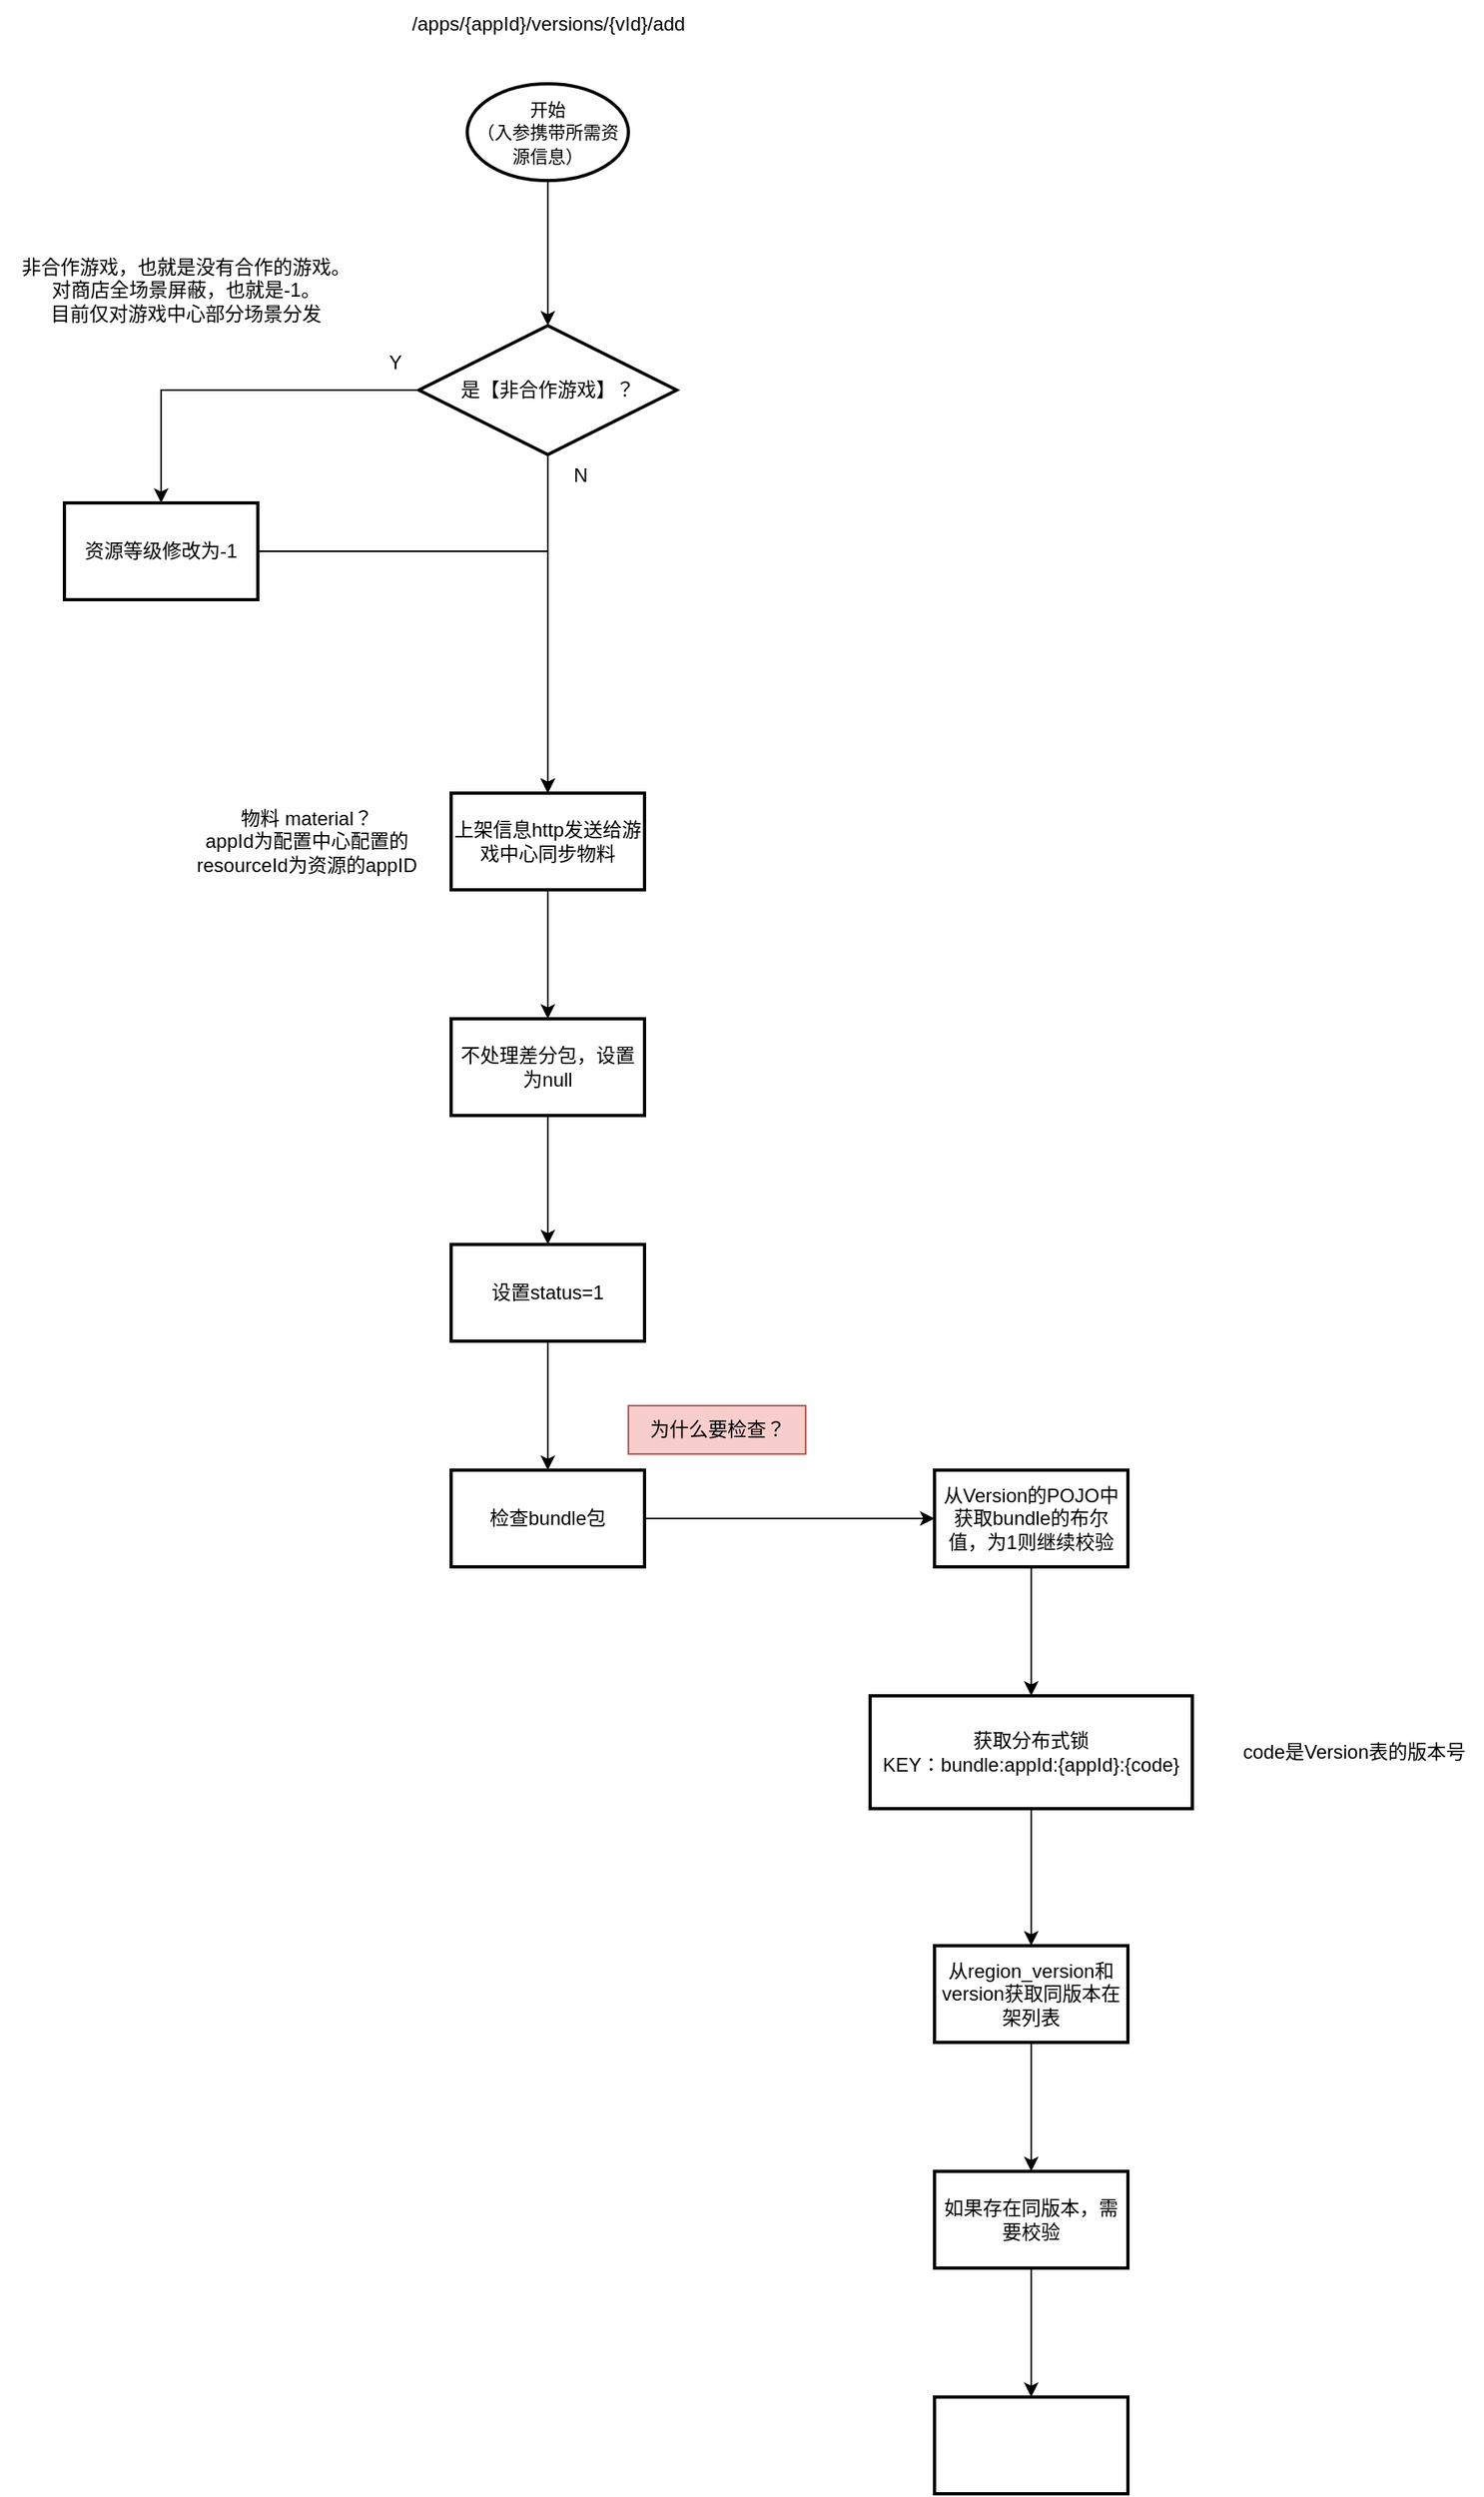 <mxfile version="22.1.16" type="github">
  <diagram name="第 1 页" id="CVmsUMpqrHY093zlfx2p">
    <mxGraphModel dx="875" dy="452" grid="1" gridSize="10" guides="1" tooltips="1" connect="1" arrows="1" fold="1" page="1" pageScale="1" pageWidth="827" pageHeight="1169" math="0" shadow="0">
      <root>
        <mxCell id="0" />
        <mxCell id="1" parent="0" />
        <mxCell id="QRnUijK3OwcHCtFtSfkU-2" value="/apps/{appId}/versions/{vId}/add" style="text;html=1;align=center;verticalAlign=middle;resizable=0;points=[];autosize=1;strokeColor=none;fillColor=none;" vertex="1" parent="1">
          <mxGeometry x="245" y="18" width="190" height="30" as="geometry" />
        </mxCell>
        <mxCell id="QRnUijK3OwcHCtFtSfkU-7" value="" style="edgeStyle=orthogonalEdgeStyle;rounded=0;orthogonalLoop=1;jettySize=auto;html=1;" edge="1" parent="1" source="QRnUijK3OwcHCtFtSfkU-3" target="QRnUijK3OwcHCtFtSfkU-6">
          <mxGeometry relative="1" as="geometry" />
        </mxCell>
        <mxCell id="QRnUijK3OwcHCtFtSfkU-3" value="&lt;font style=&quot;font-size: 11px;&quot;&gt;开始&lt;br style=&quot;font-size: 11px;&quot;&gt;（入参携带所需资源信息）&lt;br&gt;&lt;/font&gt;" style="strokeWidth=2;html=1;shape=mxgraph.flowchart.start_1;whiteSpace=wrap;" vertex="1" parent="1">
          <mxGeometry x="290" y="70" width="100" height="60" as="geometry" />
        </mxCell>
        <mxCell id="QRnUijK3OwcHCtFtSfkU-9" value="" style="edgeStyle=orthogonalEdgeStyle;rounded=0;orthogonalLoop=1;jettySize=auto;html=1;" edge="1" parent="1" source="QRnUijK3OwcHCtFtSfkU-6" target="QRnUijK3OwcHCtFtSfkU-8">
          <mxGeometry relative="1" as="geometry" />
        </mxCell>
        <mxCell id="QRnUijK3OwcHCtFtSfkU-15" value="" style="edgeStyle=orthogonalEdgeStyle;rounded=0;orthogonalLoop=1;jettySize=auto;html=1;" edge="1" parent="1" source="QRnUijK3OwcHCtFtSfkU-6" target="QRnUijK3OwcHCtFtSfkU-14">
          <mxGeometry relative="1" as="geometry" />
        </mxCell>
        <mxCell id="QRnUijK3OwcHCtFtSfkU-6" value="是【非合作游戏】？" style="rhombus;whiteSpace=wrap;html=1;strokeWidth=2;" vertex="1" parent="1">
          <mxGeometry x="260" y="220" width="160" height="80" as="geometry" />
        </mxCell>
        <mxCell id="QRnUijK3OwcHCtFtSfkU-19" style="edgeStyle=orthogonalEdgeStyle;rounded=0;orthogonalLoop=1;jettySize=auto;html=1;entryX=0.5;entryY=0;entryDx=0;entryDy=0;" edge="1" parent="1" source="QRnUijK3OwcHCtFtSfkU-8" target="QRnUijK3OwcHCtFtSfkU-14">
          <mxGeometry relative="1" as="geometry" />
        </mxCell>
        <mxCell id="QRnUijK3OwcHCtFtSfkU-8" value="资源等级修改为-1" style="whiteSpace=wrap;html=1;strokeWidth=2;" vertex="1" parent="1">
          <mxGeometry x="40" y="330" width="120" height="60" as="geometry" />
        </mxCell>
        <mxCell id="QRnUijK3OwcHCtFtSfkU-10" value="非合作游戏，也就是没有合作的游戏。&lt;br&gt;对商店全场景屏蔽，也就是-1。&lt;br&gt;目前仅对游戏中心部分场景分发" style="text;html=1;align=center;verticalAlign=middle;resizable=0;points=[];autosize=1;strokeColor=none;fillColor=none;" vertex="1" parent="1">
          <mxGeometry y="168" width="230" height="60" as="geometry" />
        </mxCell>
        <mxCell id="QRnUijK3OwcHCtFtSfkU-11" value="Y" style="text;html=1;align=center;verticalAlign=middle;resizable=0;points=[];autosize=1;strokeColor=none;fillColor=none;" vertex="1" parent="1">
          <mxGeometry x="230" y="228" width="30" height="30" as="geometry" />
        </mxCell>
        <mxCell id="QRnUijK3OwcHCtFtSfkU-12" value="N" style="text;html=1;align=center;verticalAlign=middle;resizable=0;points=[];autosize=1;strokeColor=none;fillColor=none;" vertex="1" parent="1">
          <mxGeometry x="345" y="298" width="30" height="30" as="geometry" />
        </mxCell>
        <mxCell id="QRnUijK3OwcHCtFtSfkU-25" value="" style="edgeStyle=orthogonalEdgeStyle;rounded=0;orthogonalLoop=1;jettySize=auto;html=1;" edge="1" parent="1" source="QRnUijK3OwcHCtFtSfkU-14" target="QRnUijK3OwcHCtFtSfkU-24">
          <mxGeometry relative="1" as="geometry" />
        </mxCell>
        <mxCell id="QRnUijK3OwcHCtFtSfkU-14" value="上架信息http发送给游戏中心同步物料" style="whiteSpace=wrap;html=1;strokeWidth=2;" vertex="1" parent="1">
          <mxGeometry x="280" y="510" width="120" height="60" as="geometry" />
        </mxCell>
        <mxCell id="QRnUijK3OwcHCtFtSfkU-23" value="物料 material？&lt;br&gt;appId为配置中心配置的&lt;br&gt;resourceId为资源的appID" style="text;html=1;align=center;verticalAlign=middle;resizable=0;points=[];autosize=1;strokeColor=none;fillColor=none;" vertex="1" parent="1">
          <mxGeometry x="110" y="510" width="160" height="60" as="geometry" />
        </mxCell>
        <mxCell id="QRnUijK3OwcHCtFtSfkU-27" value="" style="edgeStyle=orthogonalEdgeStyle;rounded=0;orthogonalLoop=1;jettySize=auto;html=1;" edge="1" parent="1" source="QRnUijK3OwcHCtFtSfkU-24" target="QRnUijK3OwcHCtFtSfkU-26">
          <mxGeometry relative="1" as="geometry" />
        </mxCell>
        <mxCell id="QRnUijK3OwcHCtFtSfkU-24" value="不处理差分包，设置为null" style="whiteSpace=wrap;html=1;strokeWidth=2;" vertex="1" parent="1">
          <mxGeometry x="280" y="650" width="120" height="60" as="geometry" />
        </mxCell>
        <mxCell id="QRnUijK3OwcHCtFtSfkU-29" value="" style="edgeStyle=orthogonalEdgeStyle;rounded=0;orthogonalLoop=1;jettySize=auto;html=1;" edge="1" parent="1" source="QRnUijK3OwcHCtFtSfkU-26" target="QRnUijK3OwcHCtFtSfkU-28">
          <mxGeometry relative="1" as="geometry" />
        </mxCell>
        <mxCell id="QRnUijK3OwcHCtFtSfkU-26" value="设置status=1" style="whiteSpace=wrap;html=1;strokeWidth=2;" vertex="1" parent="1">
          <mxGeometry x="280" y="790" width="120" height="60" as="geometry" />
        </mxCell>
        <mxCell id="QRnUijK3OwcHCtFtSfkU-33" value="" style="edgeStyle=orthogonalEdgeStyle;rounded=0;orthogonalLoop=1;jettySize=auto;html=1;" edge="1" parent="1" source="QRnUijK3OwcHCtFtSfkU-28" target="QRnUijK3OwcHCtFtSfkU-32">
          <mxGeometry relative="1" as="geometry" />
        </mxCell>
        <mxCell id="QRnUijK3OwcHCtFtSfkU-28" value="检查bundle包" style="whiteSpace=wrap;html=1;strokeWidth=2;" vertex="1" parent="1">
          <mxGeometry x="280" y="930" width="120" height="60" as="geometry" />
        </mxCell>
        <mxCell id="QRnUijK3OwcHCtFtSfkU-37" value="" style="edgeStyle=orthogonalEdgeStyle;rounded=0;orthogonalLoop=1;jettySize=auto;html=1;" edge="1" parent="1" source="QRnUijK3OwcHCtFtSfkU-32" target="QRnUijK3OwcHCtFtSfkU-36">
          <mxGeometry relative="1" as="geometry" />
        </mxCell>
        <mxCell id="QRnUijK3OwcHCtFtSfkU-32" value="从Version的POJO中获取bundle的布尔值，为1则继续校验" style="whiteSpace=wrap;html=1;strokeWidth=2;" vertex="1" parent="1">
          <mxGeometry x="580" y="930" width="120" height="60" as="geometry" />
        </mxCell>
        <mxCell id="QRnUijK3OwcHCtFtSfkU-34" value="为什么要检查？" style="text;html=1;align=center;verticalAlign=middle;resizable=0;points=[];autosize=1;strokeColor=#b85450;fillColor=#f8cecc;" vertex="1" parent="1">
          <mxGeometry x="390" y="890" width="110" height="30" as="geometry" />
        </mxCell>
        <mxCell id="QRnUijK3OwcHCtFtSfkU-40" value="" style="edgeStyle=orthogonalEdgeStyle;rounded=0;orthogonalLoop=1;jettySize=auto;html=1;" edge="1" parent="1" source="QRnUijK3OwcHCtFtSfkU-36" target="QRnUijK3OwcHCtFtSfkU-39">
          <mxGeometry relative="1" as="geometry" />
        </mxCell>
        <mxCell id="QRnUijK3OwcHCtFtSfkU-36" value="获取分布式锁&lt;br&gt;KEY：bundle:appId:{appId}:{code}" style="whiteSpace=wrap;html=1;strokeWidth=2;" vertex="1" parent="1">
          <mxGeometry x="540" y="1070" width="200" height="70" as="geometry" />
        </mxCell>
        <mxCell id="QRnUijK3OwcHCtFtSfkU-38" value="code是Version表的版本号" style="text;html=1;align=center;verticalAlign=middle;resizable=0;points=[];autosize=1;strokeColor=none;fillColor=none;" vertex="1" parent="1">
          <mxGeometry x="760" y="1090" width="160" height="30" as="geometry" />
        </mxCell>
        <mxCell id="QRnUijK3OwcHCtFtSfkU-42" value="" style="edgeStyle=orthogonalEdgeStyle;rounded=0;orthogonalLoop=1;jettySize=auto;html=1;" edge="1" parent="1" source="QRnUijK3OwcHCtFtSfkU-39" target="QRnUijK3OwcHCtFtSfkU-41">
          <mxGeometry relative="1" as="geometry" />
        </mxCell>
        <mxCell id="QRnUijK3OwcHCtFtSfkU-39" value="从region_version和version获取同版本在架列表" style="whiteSpace=wrap;html=1;strokeWidth=2;" vertex="1" parent="1">
          <mxGeometry x="580" y="1225" width="120" height="60" as="geometry" />
        </mxCell>
        <mxCell id="QRnUijK3OwcHCtFtSfkU-44" value="" style="edgeStyle=orthogonalEdgeStyle;rounded=0;orthogonalLoop=1;jettySize=auto;html=1;" edge="1" parent="1" source="QRnUijK3OwcHCtFtSfkU-41" target="QRnUijK3OwcHCtFtSfkU-43">
          <mxGeometry relative="1" as="geometry" />
        </mxCell>
        <mxCell id="QRnUijK3OwcHCtFtSfkU-41" value="如果存在同版本，需要校验" style="whiteSpace=wrap;html=1;strokeWidth=2;" vertex="1" parent="1">
          <mxGeometry x="580" y="1365" width="120" height="60" as="geometry" />
        </mxCell>
        <mxCell id="QRnUijK3OwcHCtFtSfkU-43" value="" style="whiteSpace=wrap;html=1;strokeWidth=2;" vertex="1" parent="1">
          <mxGeometry x="580" y="1505" width="120" height="60" as="geometry" />
        </mxCell>
      </root>
    </mxGraphModel>
  </diagram>
</mxfile>

